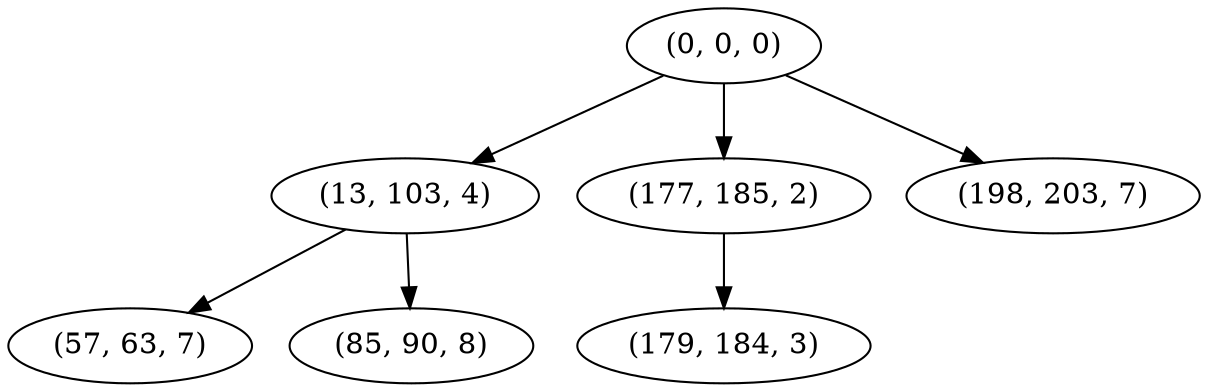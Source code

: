 digraph tree {
    "(0, 0, 0)";
    "(13, 103, 4)";
    "(57, 63, 7)";
    "(85, 90, 8)";
    "(177, 185, 2)";
    "(179, 184, 3)";
    "(198, 203, 7)";
    "(0, 0, 0)" -> "(13, 103, 4)";
    "(0, 0, 0)" -> "(177, 185, 2)";
    "(0, 0, 0)" -> "(198, 203, 7)";
    "(13, 103, 4)" -> "(57, 63, 7)";
    "(13, 103, 4)" -> "(85, 90, 8)";
    "(177, 185, 2)" -> "(179, 184, 3)";
}
